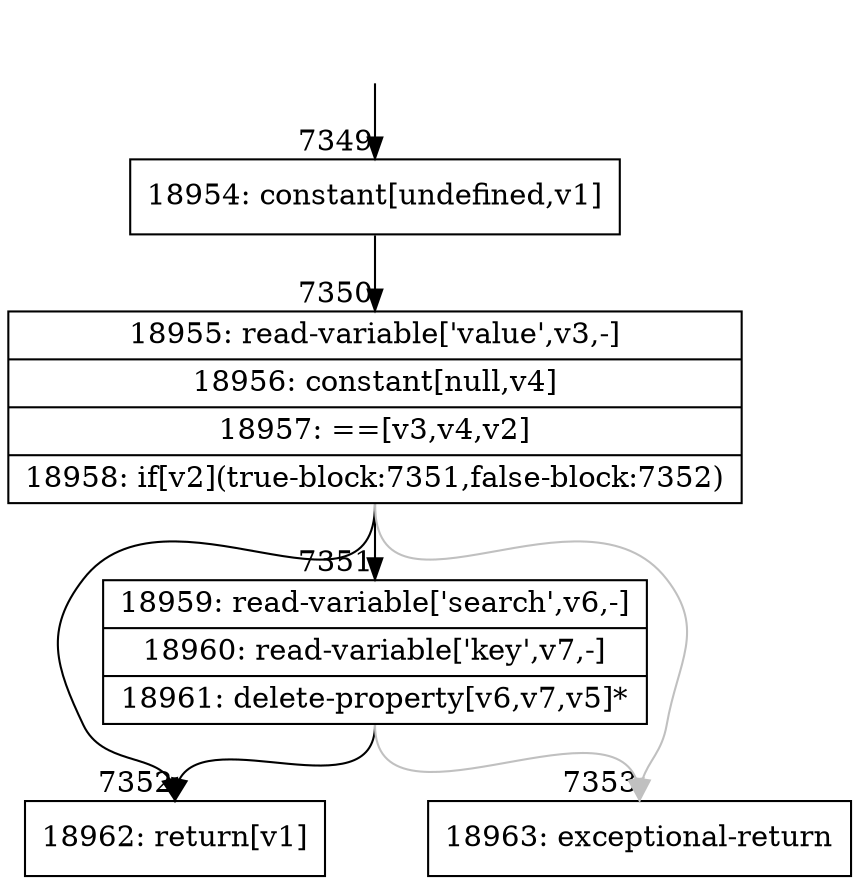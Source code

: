 digraph {
rankdir="TD"
BB_entry550[shape=none,label=""];
BB_entry550 -> BB7349 [tailport=s, headport=n, headlabel="    7349"]
BB7349 [shape=record label="{18954: constant[undefined,v1]}" ] 
BB7349 -> BB7350 [tailport=s, headport=n, headlabel="      7350"]
BB7350 [shape=record label="{18955: read-variable['value',v3,-]|18956: constant[null,v4]|18957: ==[v3,v4,v2]|18958: if[v2](true-block:7351,false-block:7352)}" ] 
BB7350 -> BB7351 [tailport=s, headport=n, headlabel="      7351"]
BB7350 -> BB7352 [tailport=s, headport=n, headlabel="      7352"]
BB7350 -> BB7353 [tailport=s, headport=n, color=gray, headlabel="      7353"]
BB7351 [shape=record label="{18959: read-variable['search',v6,-]|18960: read-variable['key',v7,-]|18961: delete-property[v6,v7,v5]*}" ] 
BB7351 -> BB7352 [tailport=s, headport=n]
BB7351 -> BB7353 [tailport=s, headport=n, color=gray]
BB7352 [shape=record label="{18962: return[v1]}" ] 
BB7353 [shape=record label="{18963: exceptional-return}" ] 
//#$~ 11747
}
